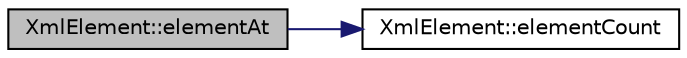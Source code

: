 digraph "XmlElement::elementAt"
{
  edge [fontname="Helvetica",fontsize="10",labelfontname="Helvetica",labelfontsize="10"];
  node [fontname="Helvetica",fontsize="10",shape=record];
  rankdir="LR";
  Node1 [label="XmlElement::elementAt",height=0.2,width=0.4,color="black", fillcolor="grey75", style="filled", fontcolor="black"];
  Node1 -> Node2 [color="midnightblue",fontsize="10",style="solid",fontname="Helvetica"];
  Node2 [label="XmlElement::elementCount",height=0.2,width=0.4,color="black", fillcolor="white", style="filled",URL="$class_xml_element.html#a2aad0dda599cb46f85ff6b4b897045b9",tooltip="Returns the number of child elements. "];
}

